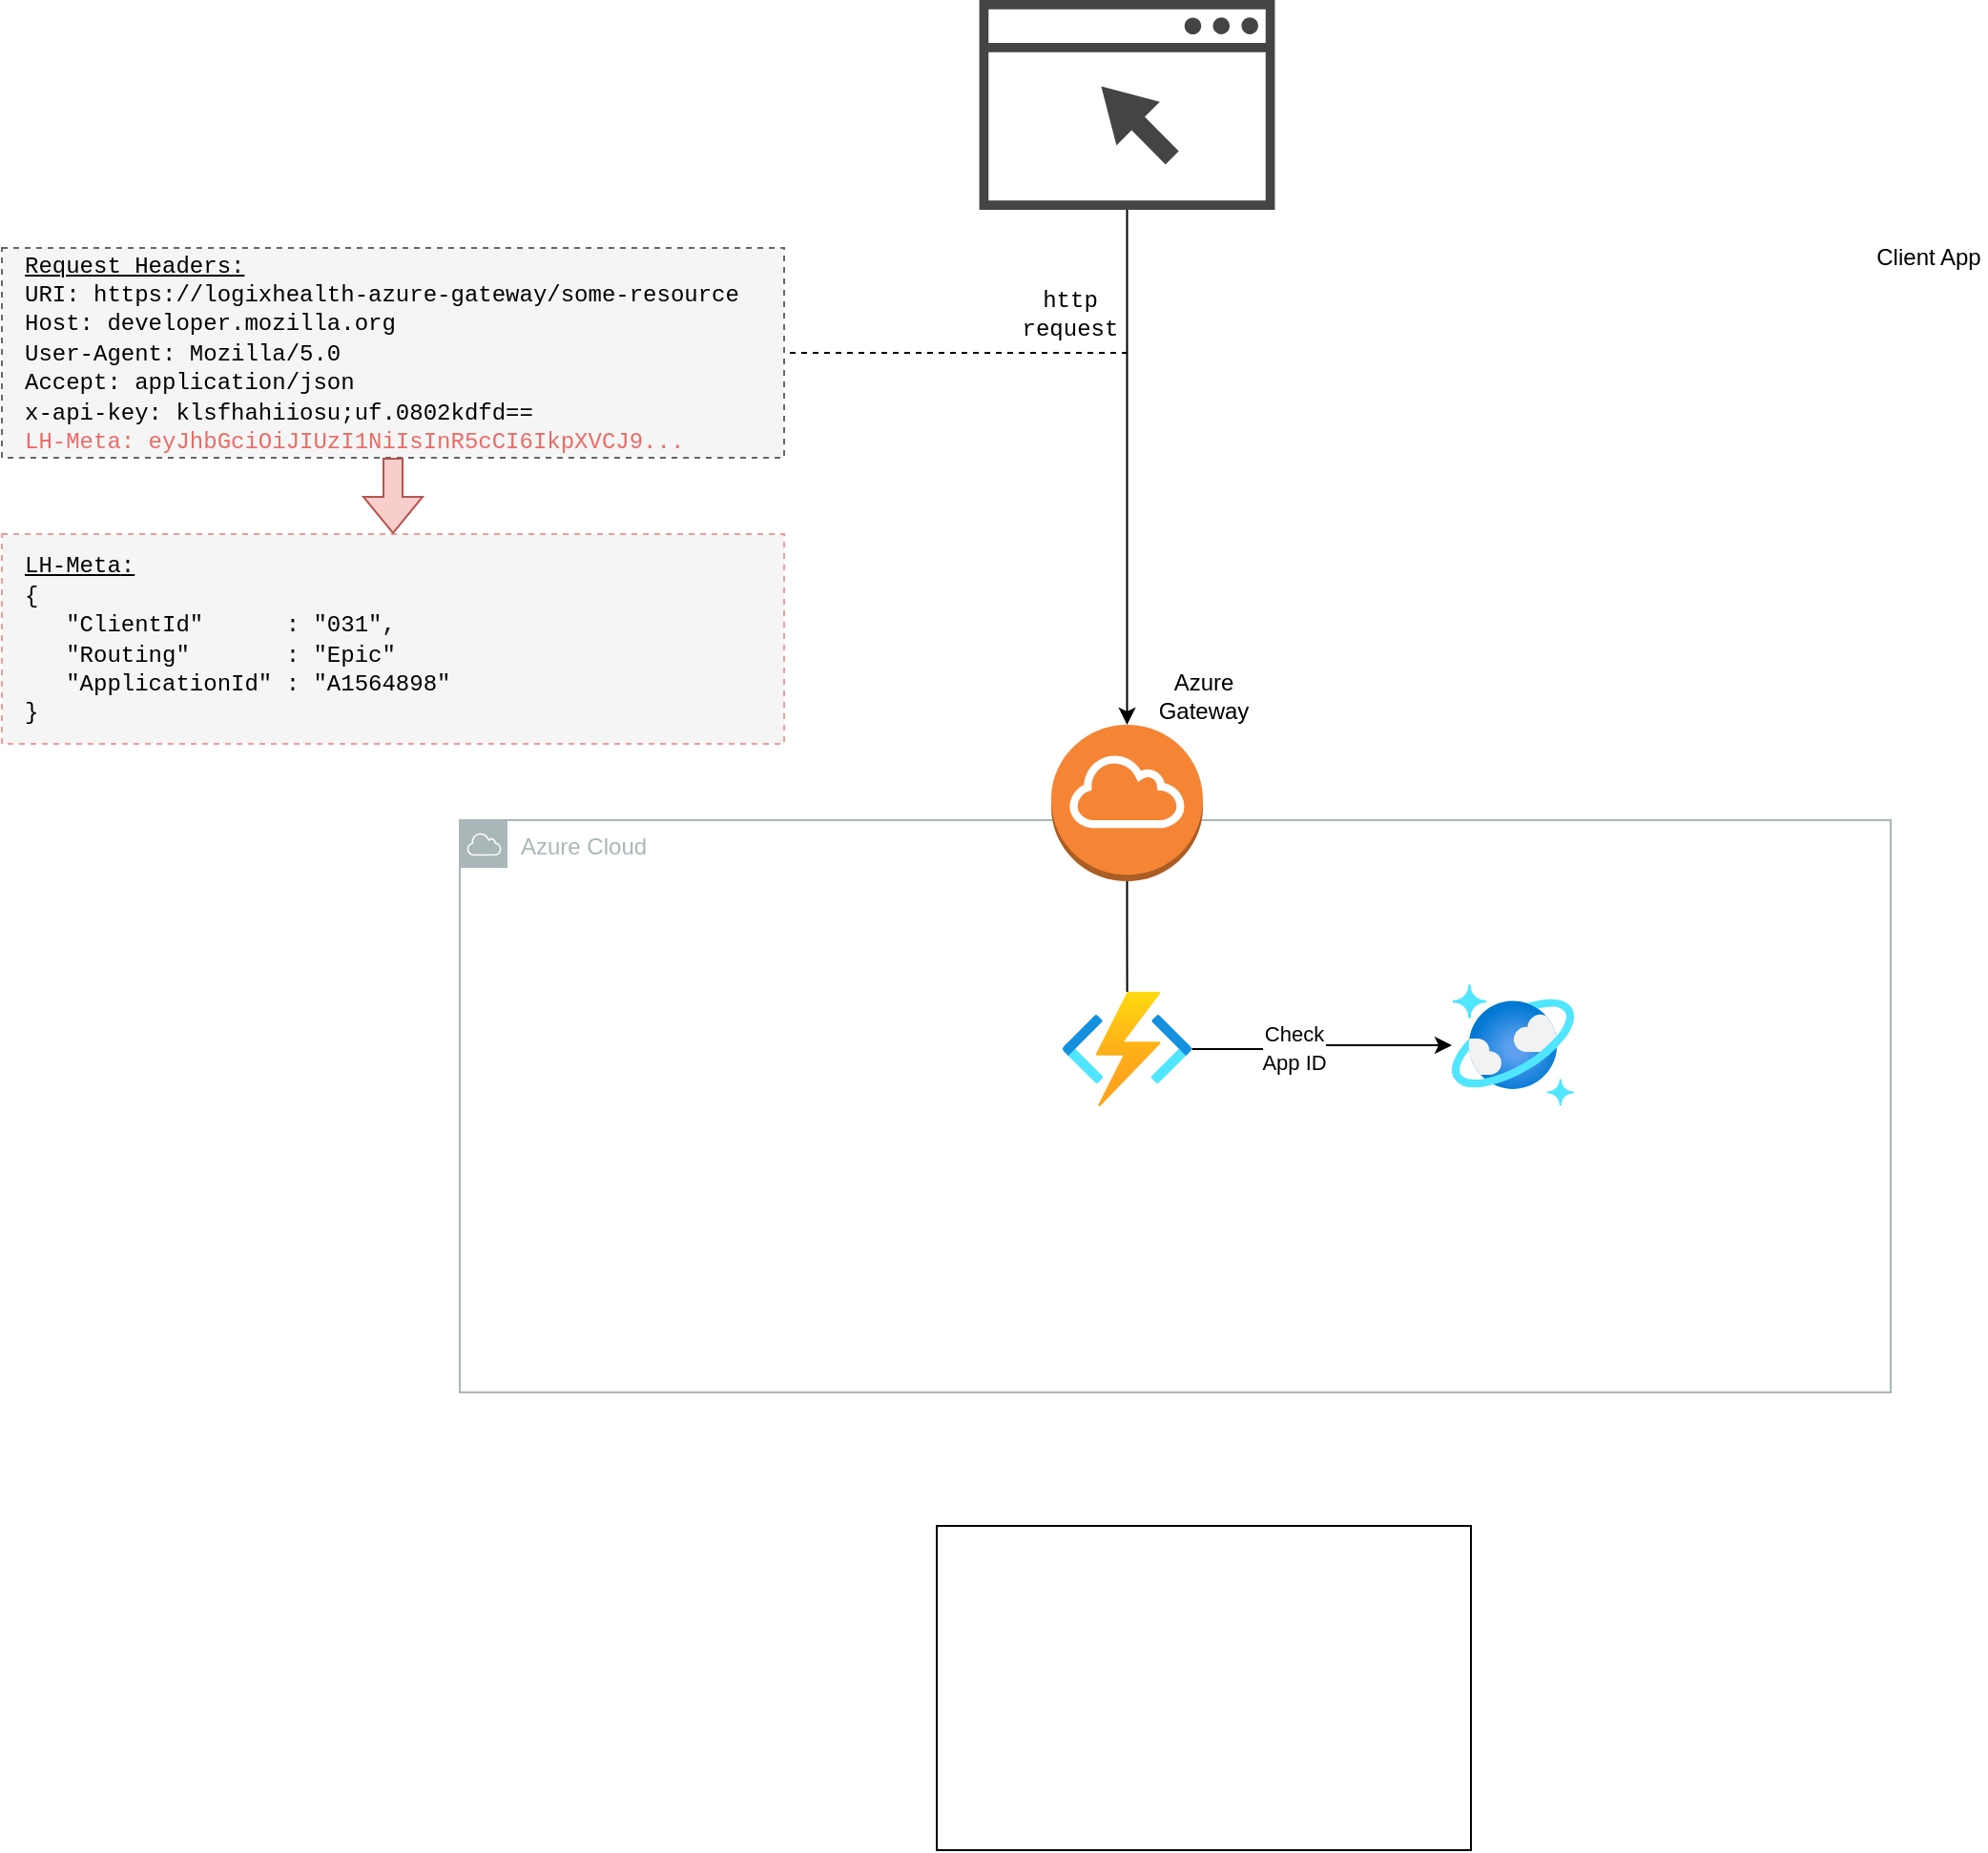 <mxfile version="20.8.23" type="github">
  <diagram name="Page-1" id="WWuBMSywa8YxEu_j2Mki">
    <mxGraphModel dx="2284" dy="1896" grid="1" gridSize="10" guides="1" tooltips="1" connect="1" arrows="1" fold="1" page="1" pageScale="1" pageWidth="850" pageHeight="1100" math="0" shadow="0">
      <root>
        <mxCell id="0" />
        <mxCell id="1" parent="0" />
        <mxCell id="avWEDO7k54FsJl_2Dnr1-15" value="" style="rounded=0;whiteSpace=wrap;html=1;fontFamily=Courier New;fontColor=#333333;dashed=1;fillColor=#f5f5f5;strokeColor=#666666;" vertex="1" parent="1">
          <mxGeometry x="-220" y="-180" width="410" height="110" as="geometry" />
        </mxCell>
        <mxCell id="avWEDO7k54FsJl_2Dnr1-4" value="Azure Cloud" style="sketch=0;outlineConnect=0;gradientColor=none;html=1;whiteSpace=wrap;fontSize=12;fontStyle=0;shape=mxgraph.aws4.group;grIcon=mxgraph.aws4.group_aws_cloud;strokeColor=#AAB7B8;fillColor=none;verticalAlign=top;align=left;spacingLeft=30;fontColor=#AAB7B8;dashed=0;" vertex="1" parent="1">
          <mxGeometry x="20" y="120" width="750" height="300" as="geometry" />
        </mxCell>
        <mxCell id="avWEDO7k54FsJl_2Dnr1-1" value="" style="rounded=0;whiteSpace=wrap;html=1;" vertex="1" parent="1">
          <mxGeometry x="270" y="490" width="280" height="170" as="geometry" />
        </mxCell>
        <mxCell id="avWEDO7k54FsJl_2Dnr1-22" style="edgeStyle=orthogonalEdgeStyle;rounded=0;orthogonalLoop=1;jettySize=auto;html=1;fontFamily=Courier New;fontColor=#000000;endArrow=none;endFill=0;" edge="1" parent="1" source="avWEDO7k54FsJl_2Dnr1-3" target="avWEDO7k54FsJl_2Dnr1-21">
          <mxGeometry relative="1" as="geometry" />
        </mxCell>
        <mxCell id="avWEDO7k54FsJl_2Dnr1-3" value="" style="outlineConnect=0;dashed=0;verticalLabelPosition=bottom;verticalAlign=top;align=center;html=1;shape=mxgraph.aws3.internet_gateway;fillColor=#F58534;gradientColor=none;" vertex="1" parent="1">
          <mxGeometry x="330" y="70" width="79.5" height="82" as="geometry" />
        </mxCell>
        <mxCell id="avWEDO7k54FsJl_2Dnr1-10" style="edgeStyle=orthogonalEdgeStyle;rounded=0;orthogonalLoop=1;jettySize=auto;html=1;entryX=0.5;entryY=0;entryDx=0;entryDy=0;entryPerimeter=0;" edge="1" parent="1" source="avWEDO7k54FsJl_2Dnr1-8" target="avWEDO7k54FsJl_2Dnr1-3">
          <mxGeometry relative="1" as="geometry" />
        </mxCell>
        <mxCell id="avWEDO7k54FsJl_2Dnr1-8" value="" style="sketch=0;pointerEvents=1;shadow=0;dashed=0;html=1;strokeColor=none;fillColor=#434445;aspect=fixed;labelPosition=center;verticalLabelPosition=bottom;verticalAlign=top;align=center;outlineConnect=0;shape=mxgraph.vvd.web_browser;" vertex="1" parent="1">
          <mxGeometry x="292.29" y="-310" width="154.93" height="110" as="geometry" />
        </mxCell>
        <mxCell id="avWEDO7k54FsJl_2Dnr1-9" value="Client App" style="text;html=1;strokeColor=none;fillColor=none;align=center;verticalAlign=middle;whiteSpace=wrap;rounded=0;" vertex="1" parent="1">
          <mxGeometry x="760" y="-190" width="60" height="30" as="geometry" />
        </mxCell>
        <mxCell id="avWEDO7k54FsJl_2Dnr1-13" value="&lt;div&gt;&lt;font face=&quot;Courier New&quot; color=&quot;#000000&quot;&gt;&lt;u&gt;Request Headers:&lt;/u&gt;&lt;/font&gt;&lt;/div&gt;&lt;div&gt;&lt;font face=&quot;Courier New&quot; color=&quot;#000000&quot;&gt;URI: https://logixhealth-azure-gateway/some-resource&lt;/font&gt;&lt;/div&gt;&lt;div&gt;&lt;font face=&quot;Courier New&quot; color=&quot;#000000&quot;&gt;Host: developer.mozilla.org&lt;/font&gt;&lt;/div&gt;&lt;div&gt;&lt;font face=&quot;Courier New&quot; color=&quot;#000000&quot;&gt;User-Agent: Mozilla/5.0&lt;/font&gt;&lt;/div&gt;&lt;div&gt;&lt;font face=&quot;Courier New&quot; color=&quot;#000000&quot;&gt;Accept: application/json&lt;/font&gt;&lt;/div&gt;&lt;div&gt;&lt;font face=&quot;Courier New&quot; color=&quot;#000000&quot;&gt;x-api-key: klsfhahiiosu;uf.0802kdfd==&lt;/font&gt;&lt;/div&gt;&lt;div style=&quot;&quot;&gt;&lt;font face=&quot;Courier New&quot;&gt;LH-Meta: eyJhbGciOiJIUzI1NiIsInR5cCI6IkpXVCJ9...&lt;/font&gt;&lt;/div&gt;" style="text;html=1;strokeColor=none;fillColor=none;align=left;verticalAlign=middle;whiteSpace=wrap;rounded=0;fontColor=#EA6B66;" vertex="1" parent="1">
          <mxGeometry x="-210" y="-170" width="400" height="90" as="geometry" />
        </mxCell>
        <mxCell id="avWEDO7k54FsJl_2Dnr1-14" value="" style="endArrow=none;html=1;rounded=0;endFill=0;dashed=1;entryX=1;entryY=0.5;entryDx=0;entryDy=0;" edge="1" parent="1" target="avWEDO7k54FsJl_2Dnr1-13">
          <mxGeometry width="50" height="50" relative="1" as="geometry">
            <mxPoint x="370" y="-125" as="sourcePoint" />
            <mxPoint x="430" y="120" as="targetPoint" />
          </mxGeometry>
        </mxCell>
        <mxCell id="avWEDO7k54FsJl_2Dnr1-16" value="" style="rounded=0;whiteSpace=wrap;html=1;fontFamily=Courier New;dashed=1;fillColor=#f5f5f5;strokeColor=#F19C99;fontColor=#333333;" vertex="1" parent="1">
          <mxGeometry x="-220" y="-30" width="410" height="110" as="geometry" />
        </mxCell>
        <mxCell id="avWEDO7k54FsJl_2Dnr1-17" value="&lt;font face=&quot;Courier New&quot; style=&quot;&quot; color=&quot;#000000&quot;&gt;&lt;u&gt;LH-Meta&lt;span style=&quot;background-color: initial;&quot;&gt;:&lt;/span&gt;&lt;br&gt;&lt;/u&gt;&lt;/font&gt;&lt;div&gt;&lt;font face=&quot;Courier New&quot; color=&quot;#000000&quot;&gt;{&lt;/font&gt;&lt;/div&gt;&lt;div&gt;&lt;font face=&quot;Courier New&quot; color=&quot;#000000&quot;&gt;&amp;nbsp; &amp;nbsp;&quot;ClientId&quot;&amp;nbsp; &amp;nbsp; &amp;nbsp; : &quot;031&quot;,&lt;/font&gt;&lt;/div&gt;&lt;div&gt;&lt;font face=&quot;Courier New&quot; color=&quot;#000000&quot;&gt;&amp;nbsp; &amp;nbsp;&quot;Routing&quot;&amp;nbsp; &amp;nbsp; &amp;nbsp; &amp;nbsp;: &quot;Epic&quot;&lt;/font&gt;&lt;/div&gt;&lt;div&gt;&lt;font face=&quot;Courier New&quot; color=&quot;#000000&quot;&gt;&amp;nbsp; &amp;nbsp;&quot;ApplicationId&quot; : &quot;A1564898&quot;&amp;nbsp;&lt;/font&gt;&lt;/div&gt;&lt;div&gt;&lt;font face=&quot;Courier New&quot; color=&quot;#000000&quot;&gt;}&lt;/font&gt;&lt;/div&gt;" style="text;html=1;strokeColor=none;fillColor=none;align=left;verticalAlign=middle;whiteSpace=wrap;rounded=0;fontColor=#EA6B66;" vertex="1" parent="1">
          <mxGeometry x="-210" y="-20" width="400" height="90" as="geometry" />
        </mxCell>
        <mxCell id="avWEDO7k54FsJl_2Dnr1-18" value="" style="shape=flexArrow;endArrow=classic;html=1;rounded=0;fontFamily=Courier New;fontColor=#EA6B66;exitX=0.5;exitY=1;exitDx=0;exitDy=0;entryX=0.5;entryY=0;entryDx=0;entryDy=0;fillColor=#f8cecc;strokeColor=#b85450;" edge="1" parent="1" source="avWEDO7k54FsJl_2Dnr1-15" target="avWEDO7k54FsJl_2Dnr1-16">
          <mxGeometry width="50" height="50" relative="1" as="geometry">
            <mxPoint x="270" y="90" as="sourcePoint" />
            <mxPoint x="320" y="40" as="targetPoint" />
          </mxGeometry>
        </mxCell>
        <mxCell id="avWEDO7k54FsJl_2Dnr1-20" value="http request" style="text;html=1;strokeColor=none;fillColor=none;align=center;verticalAlign=middle;whiteSpace=wrap;rounded=0;fontFamily=Courier New;fontColor=#000000;" vertex="1" parent="1">
          <mxGeometry x="310" y="-160" width="60" height="30" as="geometry" />
        </mxCell>
        <mxCell id="avWEDO7k54FsJl_2Dnr1-25" style="edgeStyle=orthogonalEdgeStyle;rounded=0;orthogonalLoop=1;jettySize=auto;html=1;fontFamily=Courier New;fontColor=#000000;endArrow=classic;endFill=1;" edge="1" parent="1" source="avWEDO7k54FsJl_2Dnr1-21" target="avWEDO7k54FsJl_2Dnr1-24">
          <mxGeometry relative="1" as="geometry" />
        </mxCell>
        <mxCell id="avWEDO7k54FsJl_2Dnr1-26" value="&lt;font face=&quot;Helvetica&quot;&gt;Check &lt;br&gt;App ID&lt;/font&gt;" style="edgeLabel;html=1;align=center;verticalAlign=middle;resizable=0;points=[];fontFamily=Courier New;fontColor=#000000;" vertex="1" connectable="0" parent="avWEDO7k54FsJl_2Dnr1-25">
          <mxGeometry x="-0.242" relative="1" as="geometry">
            <mxPoint as="offset" />
          </mxGeometry>
        </mxCell>
        <mxCell id="avWEDO7k54FsJl_2Dnr1-21" value="" style="aspect=fixed;html=1;points=[];align=center;image;fontSize=12;image=img/lib/azure2/compute/Function_Apps.svg;dashed=1;strokeColor=#F19C99;fontFamily=Courier New;fontColor=#000000;" vertex="1" parent="1">
          <mxGeometry x="335.75" y="210" width="68" height="60" as="geometry" />
        </mxCell>
        <mxCell id="avWEDO7k54FsJl_2Dnr1-23" value="Azure Gateway" style="text;html=1;strokeColor=none;fillColor=none;align=center;verticalAlign=middle;whiteSpace=wrap;rounded=0;labelBackgroundColor=default;" vertex="1" parent="1">
          <mxGeometry x="380" y="40" width="60" height="30" as="geometry" />
        </mxCell>
        <mxCell id="avWEDO7k54FsJl_2Dnr1-24" value="" style="aspect=fixed;html=1;points=[];align=center;image;fontSize=12;image=img/lib/azure2/databases/Azure_Cosmos_DB.svg;dashed=1;labelBackgroundColor=default;strokeColor=#F19C99;fontFamily=Courier New;fontColor=#000000;" vertex="1" parent="1">
          <mxGeometry x="540" y="206" width="64" height="64" as="geometry" />
        </mxCell>
      </root>
    </mxGraphModel>
  </diagram>
</mxfile>
